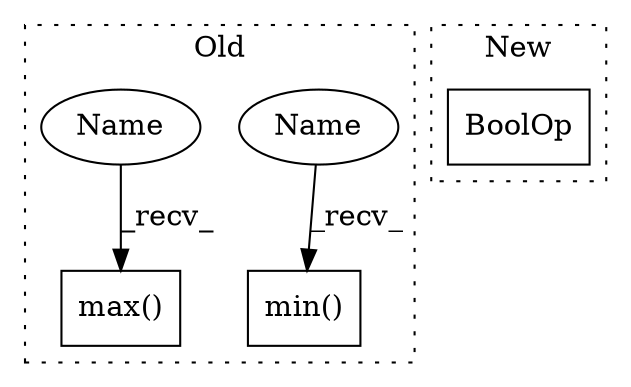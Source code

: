 digraph G {
subgraph cluster0 {
1 [label="min()" a="75" s="41211" l="7" shape="box"];
3 [label="max()" a="75" s="41233" l="7" shape="box"];
4 [label="Name" a="87" s="41211" l="1" shape="ellipse"];
5 [label="Name" a="87" s="41233" l="1" shape="ellipse"];
label = "Old";
style="dotted";
}
subgraph cluster1 {
2 [label="BoolOp" a="72" s="43298" l="30" shape="box"];
label = "New";
style="dotted";
}
4 -> 1 [label="_recv_"];
5 -> 3 [label="_recv_"];
}